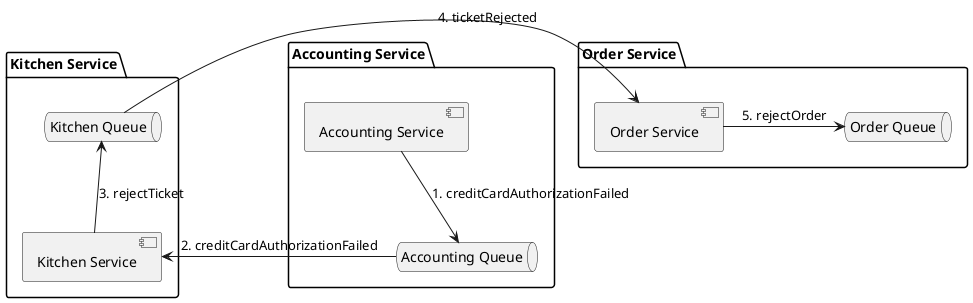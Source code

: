 @startuml
package "Order Service" {
 component [Order Service] as OS
 queue "Order Queue" as OQ
}

package "Kitchen Service" {
 component [Kitchen Service] as KS
 queue "Kitchen Queue" as KQ
}

package "Accounting Service" {
 component [Accounting Service] as AS
 queue "Accounting Queue" as AQ
}

AS -down-> AQ: 1. creditCardAuthorizationFailed
AQ -left-> KS: 2. creditCardAuthorizationFailed
KS -up-> KQ: 3. rejectTicket
KQ -left-> OS: 4. ticketRejected
OS -right-> OQ: 5. rejectOrder
@enduml